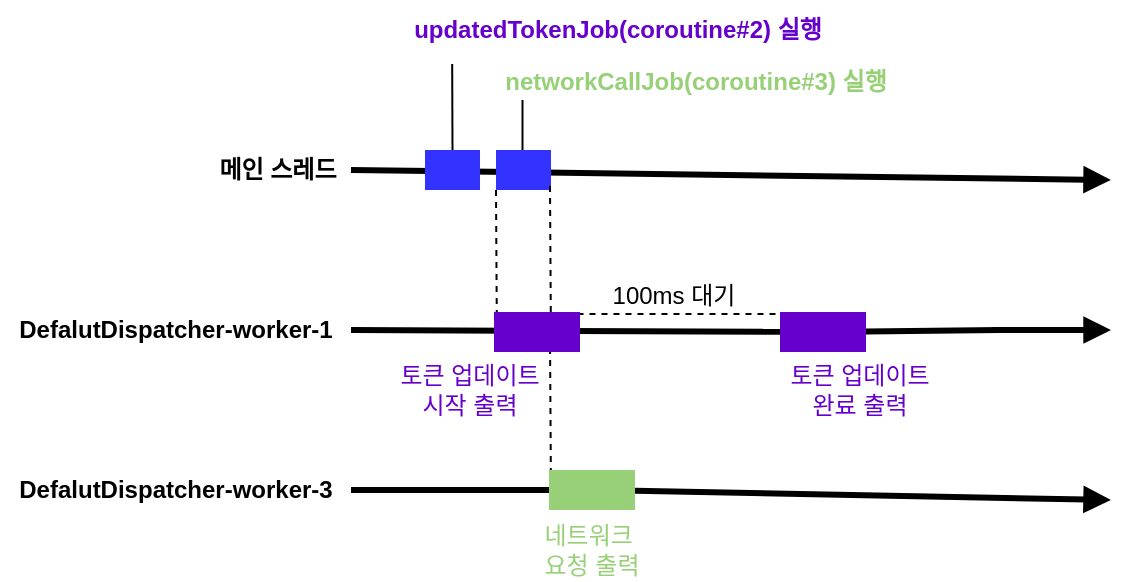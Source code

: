 <mxfile version="26.1.1">
  <diagram name="Page-1" id="_m_JUBETEB3H19hM52y_">
    <mxGraphModel dx="1114" dy="878" grid="1" gridSize="10" guides="1" tooltips="1" connect="1" arrows="1" fold="1" page="1" pageScale="1" pageWidth="827" pageHeight="1169" math="0" shadow="0">
      <root>
        <mxCell id="0" />
        <mxCell id="1" parent="0" />
        <mxCell id="6IizBObQlz0OlmvX3WaT-1" value="" style="endArrow=block;html=1;rounded=0;endFill=1;strokeWidth=3;" edge="1" parent="1">
          <mxGeometry width="50" height="50" relative="1" as="geometry">
            <mxPoint x="556.5" y="215" as="sourcePoint" />
            <mxPoint x="615.5" y="215" as="targetPoint" />
          </mxGeometry>
        </mxCell>
        <mxCell id="6IizBObQlz0OlmvX3WaT-2" value="" style="endArrow=block;html=1;rounded=0;endFill=1;strokeWidth=3;" edge="1" parent="1" source="6IizBObQlz0OlmvX3WaT-52">
          <mxGeometry width="50" height="50" relative="1" as="geometry">
            <mxPoint x="235.5" y="295" as="sourcePoint" />
            <mxPoint x="615.5" y="300" as="targetPoint" />
          </mxGeometry>
        </mxCell>
        <mxCell id="6IizBObQlz0OlmvX3WaT-6" value="" style="endArrow=none;html=1;rounded=0;endFill=1;strokeWidth=3;startFill=0;" edge="1" parent="1" source="6IizBObQlz0OlmvX3WaT-55">
          <mxGeometry width="50" height="50" relative="1" as="geometry">
            <mxPoint x="235.5" y="215" as="sourcePoint" />
            <mxPoint x="560" y="215" as="targetPoint" />
          </mxGeometry>
        </mxCell>
        <mxCell id="6IizBObQlz0OlmvX3WaT-9" value="DefalutDispatcher-worker-1" style="text;html=1;align=center;verticalAlign=middle;whiteSpace=wrap;rounded=0;fontStyle=1;fontColor=#000000;" vertex="1" parent="1">
          <mxGeometry x="60" y="200" width="175.5" height="30" as="geometry" />
        </mxCell>
        <mxCell id="6IizBObQlz0OlmvX3WaT-11" value="" style="endArrow=block;html=1;rounded=0;endFill=1;strokeWidth=3;" edge="1" parent="1">
          <mxGeometry width="50" height="50" relative="1" as="geometry">
            <mxPoint x="334.5" y="215" as="sourcePoint" />
            <mxPoint x="334.5" y="215" as="targetPoint" />
          </mxGeometry>
        </mxCell>
        <mxCell id="6IizBObQlz0OlmvX3WaT-14" value="" style="endArrow=none;dashed=1;html=1;rounded=0;entryX=0;entryY=1;entryDx=0;entryDy=0;" edge="1" parent="1" target="6IizBObQlz0OlmvX3WaT-43">
          <mxGeometry width="50" height="50" relative="1" as="geometry">
            <mxPoint x="308.5" y="226" as="sourcePoint" />
            <mxPoint x="308.5" y="156" as="targetPoint" />
          </mxGeometry>
        </mxCell>
        <mxCell id="6IizBObQlz0OlmvX3WaT-38" value="" style="endArrow=block;html=1;rounded=0;endFill=1;strokeWidth=3;" edge="1" parent="1">
          <mxGeometry width="50" height="50" relative="1" as="geometry">
            <mxPoint x="235.5" y="135" as="sourcePoint" />
            <mxPoint x="615.5" y="140" as="targetPoint" />
          </mxGeometry>
        </mxCell>
        <mxCell id="6IizBObQlz0OlmvX3WaT-39" value="" style="rounded=0;whiteSpace=wrap;html=1;fillColor=#3333FF;strokeColor=none;" vertex="1" parent="1">
          <mxGeometry x="272.5" y="125" width="27.5" height="20" as="geometry" />
        </mxCell>
        <mxCell id="6IizBObQlz0OlmvX3WaT-40" value="updatedTokenJob(coroutine#2) 실행" style="text;html=1;align=center;verticalAlign=middle;whiteSpace=wrap;rounded=0;fontColor=#6600CC;fontStyle=1" vertex="1" parent="1">
          <mxGeometry x="263.25" y="50" width="211.5" height="30" as="geometry" />
        </mxCell>
        <mxCell id="6IizBObQlz0OlmvX3WaT-41" value="메인 스레드" style="text;html=1;align=center;verticalAlign=middle;whiteSpace=wrap;rounded=0;fontStyle=1;fontColor=#000000;" vertex="1" parent="1">
          <mxGeometry x="154" y="120" width="90" height="30" as="geometry" />
        </mxCell>
        <mxCell id="6IizBObQlz0OlmvX3WaT-42" value="DefalutDispatcher-worker-3" style="text;html=1;align=center;verticalAlign=middle;whiteSpace=wrap;rounded=0;fontStyle=1;fontColor=#000000;" vertex="1" parent="1">
          <mxGeometry x="60" y="280" width="175.5" height="30" as="geometry" />
        </mxCell>
        <mxCell id="6IizBObQlz0OlmvX3WaT-43" value="" style="rounded=0;whiteSpace=wrap;html=1;fillColor=#3333FF;strokeColor=none;" vertex="1" parent="1">
          <mxGeometry x="308" y="125" width="27.5" height="20" as="geometry" />
        </mxCell>
        <mxCell id="6IizBObQlz0OlmvX3WaT-45" value="networkCallJob(coroutine#3) 실행" style="text;html=1;align=center;verticalAlign=middle;whiteSpace=wrap;rounded=0;fontColor=#97D077;fontStyle=1" vertex="1" parent="1">
          <mxGeometry x="302" y="76" width="211.5" height="30" as="geometry" />
        </mxCell>
        <mxCell id="6IizBObQlz0OlmvX3WaT-46" value="" style="endArrow=none;html=1;rounded=0;entryX=0.5;entryY=0;entryDx=0;entryDy=0;exitX=0.108;exitY=1.067;exitDx=0;exitDy=0;exitPerimeter=0;" edge="1" parent="1" source="6IizBObQlz0OlmvX3WaT-40" target="6IizBObQlz0OlmvX3WaT-39">
          <mxGeometry width="50" height="50" relative="1" as="geometry">
            <mxPoint x="390" y="480" as="sourcePoint" />
            <mxPoint x="440" y="430" as="targetPoint" />
          </mxGeometry>
        </mxCell>
        <mxCell id="6IizBObQlz0OlmvX3WaT-49" value="" style="endArrow=none;html=1;rounded=0;entryX=0.5;entryY=0;entryDx=0;entryDy=0;" edge="1" parent="1">
          <mxGeometry width="50" height="50" relative="1" as="geometry">
            <mxPoint x="321.25" y="100" as="sourcePoint" />
            <mxPoint x="321.25" y="125" as="targetPoint" />
          </mxGeometry>
        </mxCell>
        <mxCell id="6IizBObQlz0OlmvX3WaT-51" value="" style="endArrow=none;dashed=1;html=1;rounded=0;entryX=0;entryY=1;entryDx=0;entryDy=0;" edge="1" parent="1">
          <mxGeometry width="50" height="50" relative="1" as="geometry">
            <mxPoint x="335.5" y="224" as="sourcePoint" />
            <mxPoint x="335" y="143" as="targetPoint" />
          </mxGeometry>
        </mxCell>
        <mxCell id="6IizBObQlz0OlmvX3WaT-53" value="" style="endArrow=none;html=1;rounded=0;endFill=1;strokeWidth=3;startFill=0;" edge="1" parent="1" target="6IizBObQlz0OlmvX3WaT-52">
          <mxGeometry width="50" height="50" relative="1" as="geometry">
            <mxPoint x="235.5" y="295" as="sourcePoint" />
            <mxPoint x="615.5" y="300" as="targetPoint" />
          </mxGeometry>
        </mxCell>
        <mxCell id="6IizBObQlz0OlmvX3WaT-54" value="" style="endArrow=none;dashed=1;html=1;rounded=0;entryX=0;entryY=1;entryDx=0;entryDy=0;" edge="1" parent="1">
          <mxGeometry width="50" height="50" relative="1" as="geometry">
            <mxPoint x="335.5" y="299" as="sourcePoint" />
            <mxPoint x="335" y="218" as="targetPoint" />
          </mxGeometry>
        </mxCell>
        <mxCell id="6IizBObQlz0OlmvX3WaT-56" value="" style="endArrow=none;html=1;rounded=0;endFill=1;strokeWidth=3;startFill=0;" edge="1" parent="1" target="6IizBObQlz0OlmvX3WaT-55">
          <mxGeometry width="50" height="50" relative="1" as="geometry">
            <mxPoint x="235.5" y="215" as="sourcePoint" />
            <mxPoint x="560" y="215" as="targetPoint" />
          </mxGeometry>
        </mxCell>
        <mxCell id="6IizBObQlz0OlmvX3WaT-58" value="" style="endArrow=none;dashed=1;html=1;rounded=0;" edge="1" parent="1">
          <mxGeometry width="50" height="50" relative="1" as="geometry">
            <mxPoint x="342.75" y="207" as="sourcePoint" />
            <mxPoint x="472.75" y="207" as="targetPoint" />
          </mxGeometry>
        </mxCell>
        <mxCell id="6IizBObQlz0OlmvX3WaT-50" value="" style="rounded=0;whiteSpace=wrap;html=1;fillColor=#6600CC;strokeColor=none;" vertex="1" parent="1">
          <mxGeometry x="307" y="206" width="43" height="20" as="geometry" />
        </mxCell>
        <mxCell id="6IizBObQlz0OlmvX3WaT-55" value="" style="rounded=0;whiteSpace=wrap;html=1;fillColor=#6600CC;strokeColor=none;" vertex="1" parent="1">
          <mxGeometry x="450" y="206" width="43" height="20" as="geometry" />
        </mxCell>
        <mxCell id="6IizBObQlz0OlmvX3WaT-59" value="100ms 대기" style="text;html=1;align=center;verticalAlign=middle;whiteSpace=wrap;rounded=0;" vertex="1" parent="1">
          <mxGeometry x="362" y="183" width="70" height="30" as="geometry" />
        </mxCell>
        <mxCell id="6IizBObQlz0OlmvX3WaT-60" value="토큰 업데이트 시작 출력" style="text;html=1;align=center;verticalAlign=middle;whiteSpace=wrap;rounded=0;fontColor=#6600CC;" vertex="1" parent="1">
          <mxGeometry x="254.5" y="230" width="80" height="30" as="geometry" />
        </mxCell>
        <mxCell id="6IizBObQlz0OlmvX3WaT-61" value="토큰 업데이트 완료 출력" style="text;html=1;align=center;verticalAlign=middle;whiteSpace=wrap;rounded=0;fontColor=#6600CC;" vertex="1" parent="1">
          <mxGeometry x="450" y="230" width="80" height="30" as="geometry" />
        </mxCell>
        <mxCell id="6IizBObQlz0OlmvX3WaT-62" value="네트워크&amp;nbsp;&lt;div&gt;요청 출력&lt;/div&gt;" style="text;html=1;align=center;verticalAlign=middle;whiteSpace=wrap;rounded=0;fontColor=#97D077;" vertex="1" parent="1">
          <mxGeometry x="316" y="310" width="80" height="30" as="geometry" />
        </mxCell>
        <mxCell id="6IizBObQlz0OlmvX3WaT-52" value="" style="rounded=0;whiteSpace=wrap;html=1;fillColor=#97D077;strokeColor=none;" vertex="1" parent="1">
          <mxGeometry x="334.5" y="285" width="43" height="20" as="geometry" />
        </mxCell>
      </root>
    </mxGraphModel>
  </diagram>
</mxfile>
